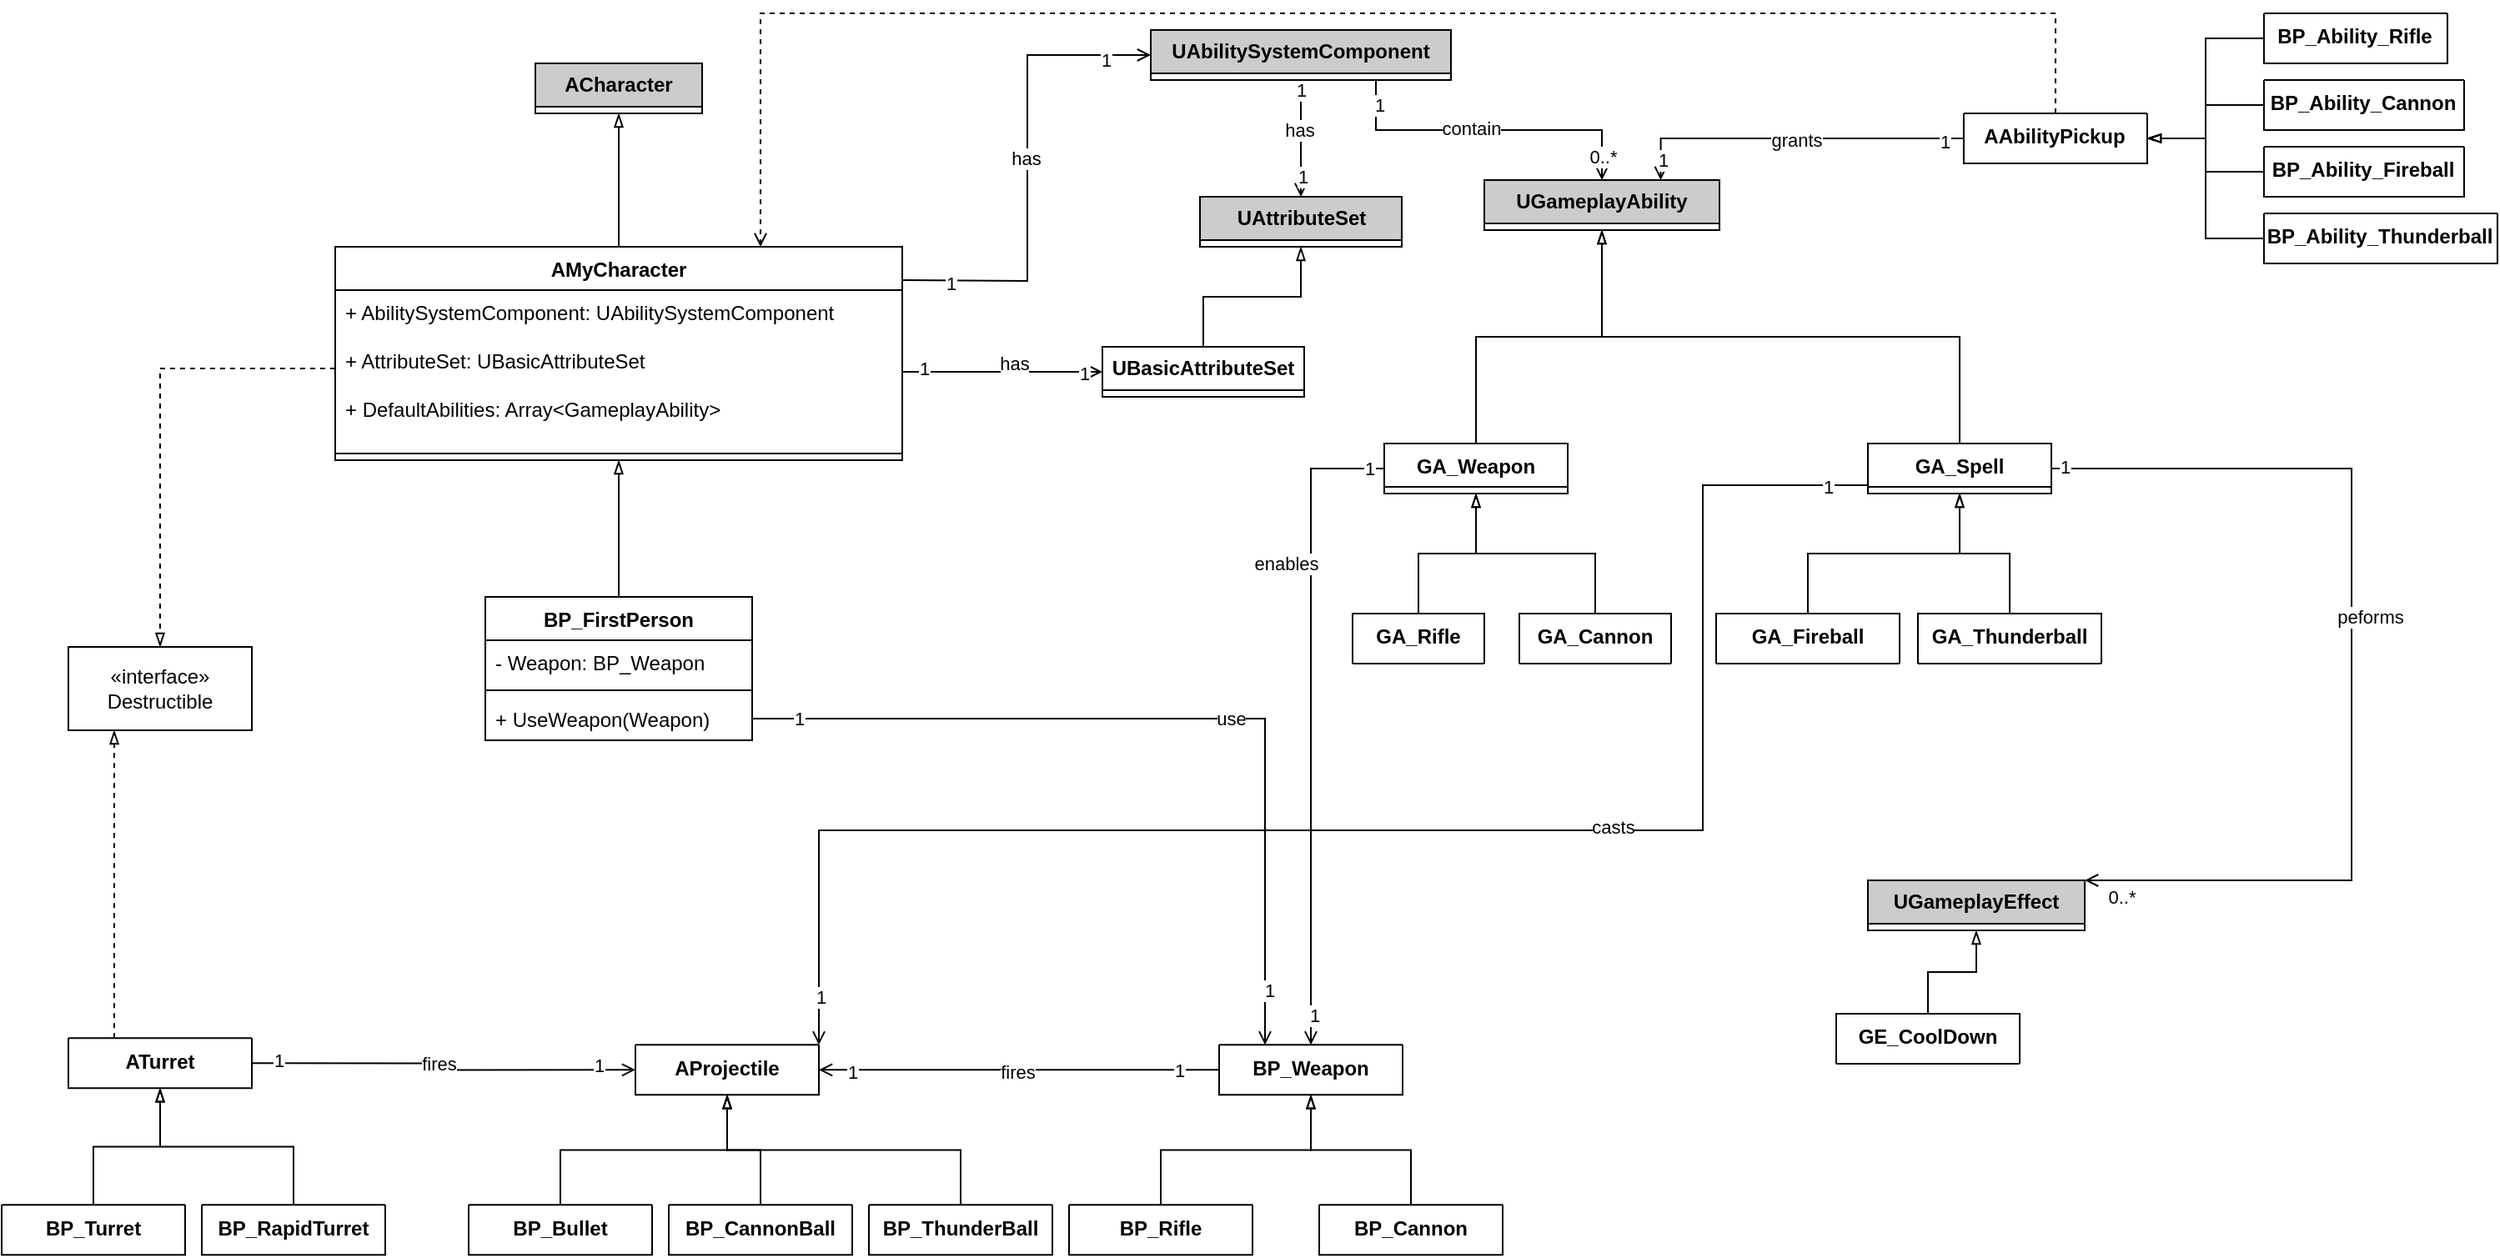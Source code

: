 <mxfile version="27.1.6">
  <diagram id="C5RBs43oDa-KdzZeNtuy" name="Page-1">
    <mxGraphModel dx="2575" dy="759" grid="1" gridSize="10" guides="1" tooltips="1" connect="1" arrows="1" fold="1" page="1" pageScale="1" pageWidth="1200" pageHeight="1920" math="0" shadow="0">
      <root>
        <mxCell id="WIyWlLk6GJQsqaUBKTNV-0" />
        <mxCell id="WIyWlLk6GJQsqaUBKTNV-1" parent="WIyWlLk6GJQsqaUBKTNV-0" />
        <mxCell id="ZenY-miFUJW8jR_ZfYhb-4" value="&lt;b&gt;ACharacter&lt;/b&gt;" style="swimlane;fontStyle=0;childLayout=stackLayout;horizontal=1;startSize=26;fillColor=#CCCCCC;horizontalStack=0;resizeParent=1;resizeParentMax=0;resizeLast=0;collapsible=1;marginBottom=0;whiteSpace=wrap;html=1;" parent="WIyWlLk6GJQsqaUBKTNV-1" vertex="1" collapsed="1">
          <mxGeometry x="290" y="60" width="100" height="30" as="geometry">
            <mxRectangle x="343" y="140" width="140" height="52" as="alternateBounds" />
          </mxGeometry>
        </mxCell>
        <mxCell id="ZenY-miFUJW8jR_ZfYhb-12" style="edgeStyle=orthogonalEdgeStyle;rounded=0;orthogonalLoop=1;jettySize=auto;html=1;exitX=0.5;exitY=0;exitDx=0;exitDy=0;entryX=0.5;entryY=1;entryDx=0;entryDy=0;endArrow=blockThin;endFill=0;" parent="WIyWlLk6GJQsqaUBKTNV-1" source="ZenY-miFUJW8jR_ZfYhb-8" target="ZenY-miFUJW8jR_ZfYhb-4" edge="1">
          <mxGeometry relative="1" as="geometry" />
        </mxCell>
        <mxCell id="ZenY-miFUJW8jR_ZfYhb-23" style="edgeStyle=orthogonalEdgeStyle;rounded=0;orthogonalLoop=1;jettySize=auto;html=1;entryX=0;entryY=0.5;entryDx=0;entryDy=0;endArrow=open;endFill=0;" parent="WIyWlLk6GJQsqaUBKTNV-1" target="ZenY-miFUJW8jR_ZfYhb-22" edge="1">
          <mxGeometry relative="1" as="geometry">
            <mxPoint x="510" y="190" as="sourcePoint" />
          </mxGeometry>
        </mxCell>
        <mxCell id="ZenY-miFUJW8jR_ZfYhb-24" value="has" style="edgeLabel;html=1;align=center;verticalAlign=middle;resizable=0;points=[];" parent="ZenY-miFUJW8jR_ZfYhb-23" vertex="1" connectable="0">
          <mxGeometry x="0.046" y="1" relative="1" as="geometry">
            <mxPoint as="offset" />
          </mxGeometry>
        </mxCell>
        <mxCell id="ZenY-miFUJW8jR_ZfYhb-25" value="1" style="edgeLabel;html=1;align=center;verticalAlign=middle;resizable=0;points=[];" parent="ZenY-miFUJW8jR_ZfYhb-23" vertex="1" connectable="0">
          <mxGeometry x="-0.798" y="-2" relative="1" as="geometry">
            <mxPoint as="offset" />
          </mxGeometry>
        </mxCell>
        <mxCell id="ZenY-miFUJW8jR_ZfYhb-26" value="1" style="edgeLabel;html=1;align=center;verticalAlign=middle;resizable=0;points=[];" parent="ZenY-miFUJW8jR_ZfYhb-23" vertex="1" connectable="0">
          <mxGeometry x="0.807" y="-3" relative="1" as="geometry">
            <mxPoint as="offset" />
          </mxGeometry>
        </mxCell>
        <mxCell id="ZenY-miFUJW8jR_ZfYhb-34" style="edgeStyle=orthogonalEdgeStyle;rounded=0;orthogonalLoop=1;jettySize=auto;html=1;entryX=0;entryY=0.5;entryDx=0;entryDy=0;endArrow=open;endFill=0;" parent="WIyWlLk6GJQsqaUBKTNV-1" source="ZenY-miFUJW8jR_ZfYhb-8" target="ZenY-miFUJW8jR_ZfYhb-28" edge="1">
          <mxGeometry relative="1" as="geometry">
            <Array as="points">
              <mxPoint x="550" y="245" />
              <mxPoint x="550" y="245" />
            </Array>
          </mxGeometry>
        </mxCell>
        <mxCell id="ZenY-miFUJW8jR_ZfYhb-35" value="has" style="edgeLabel;html=1;align=center;verticalAlign=middle;resizable=0;points=[];" parent="ZenY-miFUJW8jR_ZfYhb-34" vertex="1" connectable="0">
          <mxGeometry x="-0.103" y="1" relative="1" as="geometry">
            <mxPoint x="13" y="-4" as="offset" />
          </mxGeometry>
        </mxCell>
        <mxCell id="ZenY-miFUJW8jR_ZfYhb-36" value="1" style="edgeLabel;html=1;align=center;verticalAlign=middle;resizable=0;points=[];" parent="ZenY-miFUJW8jR_ZfYhb-34" vertex="1" connectable="0">
          <mxGeometry x="0.808" y="-1" relative="1" as="geometry">
            <mxPoint as="offset" />
          </mxGeometry>
        </mxCell>
        <mxCell id="ZenY-miFUJW8jR_ZfYhb-37" value="1" style="edgeLabel;html=1;align=center;verticalAlign=middle;resizable=0;points=[];" parent="ZenY-miFUJW8jR_ZfYhb-34" vertex="1" connectable="0">
          <mxGeometry x="-0.789" y="2" relative="1" as="geometry">
            <mxPoint as="offset" />
          </mxGeometry>
        </mxCell>
        <mxCell id="ZenY-miFUJW8jR_ZfYhb-8" value="AMyCharacter" style="swimlane;fontStyle=1;align=center;verticalAlign=top;childLayout=stackLayout;horizontal=1;startSize=26;horizontalStack=0;resizeParent=1;resizeParentMax=0;resizeLast=0;collapsible=1;marginBottom=0;whiteSpace=wrap;html=1;" parent="WIyWlLk6GJQsqaUBKTNV-1" vertex="1">
          <mxGeometry x="170" y="170" width="340" height="128" as="geometry">
            <mxRectangle x="310" y="230" width="120" height="30" as="alternateBounds" />
          </mxGeometry>
        </mxCell>
        <mxCell id="ZenY-miFUJW8jR_ZfYhb-9" value="&lt;div&gt;+ AbilitySystemComponent: UAbilitySystemComponent&lt;/div&gt;&lt;div&gt;&lt;br&gt;&lt;/div&gt;&lt;div&gt;+ AttributeSet: UBasicAttributeSet&lt;/div&gt;&lt;div&gt;&lt;br&gt;&lt;/div&gt;&lt;div&gt;+ DefaultAbilities: Array&amp;lt;GameplayAbility&amp;gt;&lt;/div&gt;" style="text;strokeColor=none;fillColor=none;align=left;verticalAlign=top;spacingLeft=4;spacingRight=4;overflow=hidden;rotatable=0;points=[[0,0.5],[1,0.5]];portConstraint=eastwest;whiteSpace=wrap;html=1;" parent="ZenY-miFUJW8jR_ZfYhb-8" vertex="1">
          <mxGeometry y="26" width="340" height="94" as="geometry" />
        </mxCell>
        <mxCell id="ZenY-miFUJW8jR_ZfYhb-10" value="" style="line;strokeWidth=1;fillColor=none;align=left;verticalAlign=middle;spacingTop=-1;spacingLeft=3;spacingRight=3;rotatable=0;labelPosition=right;points=[];portConstraint=eastwest;strokeColor=inherit;" parent="ZenY-miFUJW8jR_ZfYhb-8" vertex="1">
          <mxGeometry y="120" width="340" height="8" as="geometry" />
        </mxCell>
        <mxCell id="ZenY-miFUJW8jR_ZfYhb-17" style="edgeStyle=orthogonalEdgeStyle;rounded=0;orthogonalLoop=1;jettySize=auto;html=1;entryX=0.5;entryY=1;entryDx=0;entryDy=0;endArrow=blockThin;endFill=0;" parent="WIyWlLk6GJQsqaUBKTNV-1" source="ZenY-miFUJW8jR_ZfYhb-13" target="ZenY-miFUJW8jR_ZfYhb-8" edge="1">
          <mxGeometry relative="1" as="geometry">
            <mxPoint x="370" y="330" as="targetPoint" />
          </mxGeometry>
        </mxCell>
        <mxCell id="ZenY-miFUJW8jR_ZfYhb-74" style="edgeStyle=orthogonalEdgeStyle;rounded=0;orthogonalLoop=1;jettySize=auto;html=1;entryX=0.25;entryY=0;entryDx=0;entryDy=0;endArrow=open;endFill=0;" parent="WIyWlLk6GJQsqaUBKTNV-1" source="ZenY-miFUJW8jR_ZfYhb-16" target="ZenY-miFUJW8jR_ZfYhb-48" edge="1">
          <mxGeometry relative="1" as="geometry">
            <mxPoint x="340" y="520" as="sourcePoint" />
          </mxGeometry>
        </mxCell>
        <mxCell id="ZenY-miFUJW8jR_ZfYhb-75" value="use" style="edgeLabel;html=1;align=center;verticalAlign=middle;resizable=0;points=[];" parent="ZenY-miFUJW8jR_ZfYhb-74" vertex="1" connectable="0">
          <mxGeometry x="0.138" relative="1" as="geometry">
            <mxPoint as="offset" />
          </mxGeometry>
        </mxCell>
        <mxCell id="ZenY-miFUJW8jR_ZfYhb-76" value="1" style="edgeLabel;html=1;align=center;verticalAlign=middle;resizable=0;points=[];" parent="ZenY-miFUJW8jR_ZfYhb-74" vertex="1" connectable="0">
          <mxGeometry x="-0.889" relative="1" as="geometry">
            <mxPoint as="offset" />
          </mxGeometry>
        </mxCell>
        <mxCell id="ZenY-miFUJW8jR_ZfYhb-77" value="1" style="edgeLabel;html=1;align=center;verticalAlign=middle;resizable=0;points=[];" parent="ZenY-miFUJW8jR_ZfYhb-74" vertex="1" connectable="0">
          <mxGeometry x="0.87" y="2" relative="1" as="geometry">
            <mxPoint as="offset" />
          </mxGeometry>
        </mxCell>
        <mxCell id="ZenY-miFUJW8jR_ZfYhb-13" value="BP_FirstPerson" style="swimlane;fontStyle=1;align=center;verticalAlign=top;childLayout=stackLayout;horizontal=1;startSize=26;horizontalStack=0;resizeParent=1;resizeParentMax=0;resizeLast=0;collapsible=1;marginBottom=0;whiteSpace=wrap;html=1;" parent="WIyWlLk6GJQsqaUBKTNV-1" vertex="1">
          <mxGeometry x="260" y="380" width="160" height="86" as="geometry" />
        </mxCell>
        <mxCell id="ZenY-miFUJW8jR_ZfYhb-14" value="- Weapon: BP_Weapon" style="text;strokeColor=none;fillColor=none;align=left;verticalAlign=top;spacingLeft=4;spacingRight=4;overflow=hidden;rotatable=0;points=[[0,0.5],[1,0.5]];portConstraint=eastwest;whiteSpace=wrap;html=1;" parent="ZenY-miFUJW8jR_ZfYhb-13" vertex="1">
          <mxGeometry y="26" width="160" height="26" as="geometry" />
        </mxCell>
        <mxCell id="ZenY-miFUJW8jR_ZfYhb-15" value="" style="line;strokeWidth=1;fillColor=none;align=left;verticalAlign=middle;spacingTop=-1;spacingLeft=3;spacingRight=3;rotatable=0;labelPosition=right;points=[];portConstraint=eastwest;strokeColor=inherit;" parent="ZenY-miFUJW8jR_ZfYhb-13" vertex="1">
          <mxGeometry y="52" width="160" height="8" as="geometry" />
        </mxCell>
        <mxCell id="ZenY-miFUJW8jR_ZfYhb-16" value="+ UseWeapon(Weapon)" style="text;strokeColor=none;fillColor=none;align=left;verticalAlign=top;spacingLeft=4;spacingRight=4;overflow=hidden;rotatable=0;points=[[0,0.5],[1,0.5]];portConstraint=eastwest;whiteSpace=wrap;html=1;" parent="ZenY-miFUJW8jR_ZfYhb-13" vertex="1">
          <mxGeometry y="60" width="160" height="26" as="geometry" />
        </mxCell>
        <mxCell id="ZenY-miFUJW8jR_ZfYhb-30" style="edgeStyle=orthogonalEdgeStyle;rounded=0;orthogonalLoop=1;jettySize=auto;html=1;entryX=0.5;entryY=0;entryDx=0;entryDy=0;endArrow=open;endFill=0;" parent="WIyWlLk6GJQsqaUBKTNV-1" source="ZenY-miFUJW8jR_ZfYhb-22" target="ZenY-miFUJW8jR_ZfYhb-27" edge="1">
          <mxGeometry relative="1" as="geometry" />
        </mxCell>
        <mxCell id="ZenY-miFUJW8jR_ZfYhb-31" value="has" style="edgeLabel;html=1;align=center;verticalAlign=middle;resizable=0;points=[];" parent="ZenY-miFUJW8jR_ZfYhb-30" vertex="1" connectable="0">
          <mxGeometry x="-0.141" y="-1" relative="1" as="geometry">
            <mxPoint as="offset" />
          </mxGeometry>
        </mxCell>
        <mxCell id="ZenY-miFUJW8jR_ZfYhb-32" value="1" style="edgeLabel;html=1;align=center;verticalAlign=middle;resizable=0;points=[];" parent="ZenY-miFUJW8jR_ZfYhb-30" vertex="1" connectable="0">
          <mxGeometry x="-0.824" relative="1" as="geometry">
            <mxPoint as="offset" />
          </mxGeometry>
        </mxCell>
        <mxCell id="ZenY-miFUJW8jR_ZfYhb-33" value="1" style="edgeLabel;html=1;align=center;verticalAlign=middle;resizable=0;points=[];" parent="ZenY-miFUJW8jR_ZfYhb-30" vertex="1" connectable="0">
          <mxGeometry x="0.636" y="1" relative="1" as="geometry">
            <mxPoint as="offset" />
          </mxGeometry>
        </mxCell>
        <mxCell id="ZenY-miFUJW8jR_ZfYhb-40" style="edgeStyle=orthogonalEdgeStyle;rounded=0;orthogonalLoop=1;jettySize=auto;html=1;exitX=0.75;exitY=1;exitDx=0;exitDy=0;endArrow=open;endFill=0;" parent="WIyWlLk6GJQsqaUBKTNV-1" source="ZenY-miFUJW8jR_ZfYhb-22" target="ZenY-miFUJW8jR_ZfYhb-38" edge="1">
          <mxGeometry relative="1" as="geometry" />
        </mxCell>
        <mxCell id="ZenY-miFUJW8jR_ZfYhb-41" value="contain" style="edgeLabel;html=1;align=center;verticalAlign=middle;resizable=0;points=[];" parent="ZenY-miFUJW8jR_ZfYhb-40" vertex="1" connectable="0">
          <mxGeometry x="-0.11" y="1" relative="1" as="geometry">
            <mxPoint as="offset" />
          </mxGeometry>
        </mxCell>
        <mxCell id="ZenY-miFUJW8jR_ZfYhb-42" value="1" style="edgeLabel;html=1;align=center;verticalAlign=middle;resizable=0;points=[];" parent="ZenY-miFUJW8jR_ZfYhb-40" vertex="1" connectable="0">
          <mxGeometry x="-0.924" y="2" relative="1" as="geometry">
            <mxPoint y="7" as="offset" />
          </mxGeometry>
        </mxCell>
        <mxCell id="ZenY-miFUJW8jR_ZfYhb-43" value="0..*" style="edgeLabel;html=1;align=center;verticalAlign=middle;resizable=0;points=[];" parent="ZenY-miFUJW8jR_ZfYhb-40" vertex="1" connectable="0">
          <mxGeometry x="0.858" relative="1" as="geometry">
            <mxPoint as="offset" />
          </mxGeometry>
        </mxCell>
        <mxCell id="ZenY-miFUJW8jR_ZfYhb-22" value="&lt;b&gt;UAbilitySystemComponent&lt;/b&gt;" style="swimlane;fontStyle=0;childLayout=stackLayout;horizontal=1;startSize=26;fillColor=#CCCCCC;horizontalStack=0;resizeParent=1;resizeParentMax=0;resizeLast=0;collapsible=1;marginBottom=0;whiteSpace=wrap;html=1;" parent="WIyWlLk6GJQsqaUBKTNV-1" vertex="1" collapsed="1">
          <mxGeometry x="659" y="40" width="180" height="30" as="geometry">
            <mxRectangle x="343" y="140" width="140" height="52" as="alternateBounds" />
          </mxGeometry>
        </mxCell>
        <mxCell id="ZenY-miFUJW8jR_ZfYhb-27" value="&lt;b&gt;UAttributeSet&lt;/b&gt;" style="swimlane;fontStyle=0;childLayout=stackLayout;horizontal=1;startSize=26;fillColor=#CCCCCC;horizontalStack=0;resizeParent=1;resizeParentMax=0;resizeLast=0;collapsible=1;marginBottom=0;whiteSpace=wrap;html=1;" parent="WIyWlLk6GJQsqaUBKTNV-1" vertex="1" collapsed="1">
          <mxGeometry x="688.5" y="140" width="121" height="30" as="geometry">
            <mxRectangle x="343" y="140" width="140" height="52" as="alternateBounds" />
          </mxGeometry>
        </mxCell>
        <mxCell id="ZenY-miFUJW8jR_ZfYhb-29" style="edgeStyle=orthogonalEdgeStyle;rounded=0;orthogonalLoop=1;jettySize=auto;html=1;entryX=0.5;entryY=1;entryDx=0;entryDy=0;endArrow=blockThin;endFill=0;" parent="WIyWlLk6GJQsqaUBKTNV-1" source="ZenY-miFUJW8jR_ZfYhb-28" target="ZenY-miFUJW8jR_ZfYhb-27" edge="1">
          <mxGeometry relative="1" as="geometry" />
        </mxCell>
        <mxCell id="ZenY-miFUJW8jR_ZfYhb-28" value="&lt;b&gt;UBasicAttributeSet&lt;/b&gt;" style="swimlane;fontStyle=0;childLayout=stackLayout;horizontal=1;startSize=26;fillColor=#FFFFFF;horizontalStack=0;resizeParent=1;resizeParentMax=0;resizeLast=0;collapsible=1;marginBottom=0;whiteSpace=wrap;html=1;" parent="WIyWlLk6GJQsqaUBKTNV-1" vertex="1" collapsed="1">
          <mxGeometry x="630" y="230" width="121" height="30" as="geometry">
            <mxRectangle x="343" y="140" width="140" height="52" as="alternateBounds" />
          </mxGeometry>
        </mxCell>
        <mxCell id="ZenY-miFUJW8jR_ZfYhb-38" value="&lt;b&gt;UGameplayAbility&lt;/b&gt;" style="swimlane;fontStyle=0;childLayout=stackLayout;horizontal=1;startSize=26;fillColor=#CCCCCC;horizontalStack=0;resizeParent=1;resizeParentMax=0;resizeLast=0;collapsible=1;marginBottom=0;whiteSpace=wrap;html=1;" parent="WIyWlLk6GJQsqaUBKTNV-1" vertex="1" collapsed="1">
          <mxGeometry x="859" y="130" width="141" height="30" as="geometry">
            <mxRectangle x="343" y="140" width="140" height="52" as="alternateBounds" />
          </mxGeometry>
        </mxCell>
        <mxCell id="ZenY-miFUJW8jR_ZfYhb-54" style="edgeStyle=orthogonalEdgeStyle;rounded=0;orthogonalLoop=1;jettySize=auto;html=1;entryX=0.5;entryY=1;entryDx=0;entryDy=0;endArrow=blockThin;endFill=0;" parent="WIyWlLk6GJQsqaUBKTNV-1" source="ZenY-miFUJW8jR_ZfYhb-44" target="ZenY-miFUJW8jR_ZfYhb-38" edge="1">
          <mxGeometry relative="1" as="geometry" />
        </mxCell>
        <mxCell id="ZenY-miFUJW8jR_ZfYhb-78" style="edgeStyle=orthogonalEdgeStyle;rounded=0;orthogonalLoop=1;jettySize=auto;html=1;endArrow=open;endFill=0;" parent="WIyWlLk6GJQsqaUBKTNV-1" source="ZenY-miFUJW8jR_ZfYhb-44" target="ZenY-miFUJW8jR_ZfYhb-48" edge="1">
          <mxGeometry relative="1" as="geometry">
            <Array as="points">
              <mxPoint x="755" y="303" />
            </Array>
          </mxGeometry>
        </mxCell>
        <mxCell id="ZenY-miFUJW8jR_ZfYhb-79" value="enables" style="edgeLabel;html=1;align=center;verticalAlign=middle;resizable=0;points=[];" parent="ZenY-miFUJW8jR_ZfYhb-78" vertex="1" connectable="0">
          <mxGeometry x="-0.485" y="1" relative="1" as="geometry">
            <mxPoint x="-16" as="offset" />
          </mxGeometry>
        </mxCell>
        <mxCell id="ZenY-miFUJW8jR_ZfYhb-80" value="1" style="edgeLabel;html=1;align=center;verticalAlign=middle;resizable=0;points=[];" parent="ZenY-miFUJW8jR_ZfYhb-78" vertex="1" connectable="0">
          <mxGeometry x="-0.955" relative="1" as="geometry">
            <mxPoint as="offset" />
          </mxGeometry>
        </mxCell>
        <mxCell id="ZenY-miFUJW8jR_ZfYhb-81" value="1" style="edgeLabel;html=1;align=center;verticalAlign=middle;resizable=0;points=[];" parent="ZenY-miFUJW8jR_ZfYhb-78" vertex="1" connectable="0">
          <mxGeometry x="0.946" y="2" relative="1" as="geometry">
            <mxPoint y="-7" as="offset" />
          </mxGeometry>
        </mxCell>
        <mxCell id="ZenY-miFUJW8jR_ZfYhb-44" value="GA_Weapon" style="swimlane;fontStyle=1;align=center;verticalAlign=top;childLayout=stackLayout;horizontal=1;startSize=26;horizontalStack=0;resizeParent=1;resizeParentMax=0;resizeLast=0;collapsible=1;marginBottom=0;whiteSpace=wrap;html=1;" parent="WIyWlLk6GJQsqaUBKTNV-1" vertex="1" collapsed="1">
          <mxGeometry x="799" y="288" width="110" height="30" as="geometry">
            <mxRectangle x="570" y="400" width="160" height="60" as="alternateBounds" />
          </mxGeometry>
        </mxCell>
        <mxCell id="ZenY-miFUJW8jR_ZfYhb-45" value="+ field: type" style="text;strokeColor=none;fillColor=none;align=left;verticalAlign=top;spacingLeft=4;spacingRight=4;overflow=hidden;rotatable=0;points=[[0,0.5],[1,0.5]];portConstraint=eastwest;whiteSpace=wrap;html=1;" parent="ZenY-miFUJW8jR_ZfYhb-44" vertex="1">
          <mxGeometry y="26" width="160" height="26" as="geometry" />
        </mxCell>
        <mxCell id="ZenY-miFUJW8jR_ZfYhb-46" value="" style="line;strokeWidth=1;fillColor=none;align=left;verticalAlign=middle;spacingTop=-1;spacingLeft=3;spacingRight=3;rotatable=0;labelPosition=right;points=[];portConstraint=eastwest;strokeColor=inherit;" parent="ZenY-miFUJW8jR_ZfYhb-44" vertex="1">
          <mxGeometry y="52" width="160" height="8" as="geometry" />
        </mxCell>
        <mxCell id="ZenY-miFUJW8jR_ZfYhb-70" style="edgeStyle=orthogonalEdgeStyle;rounded=0;orthogonalLoop=1;jettySize=auto;html=1;entryX=1;entryY=0.5;entryDx=0;entryDy=0;endArrow=open;endFill=0;" parent="WIyWlLk6GJQsqaUBKTNV-1" source="ZenY-miFUJW8jR_ZfYhb-48" target="ZenY-miFUJW8jR_ZfYhb-63" edge="1">
          <mxGeometry relative="1" as="geometry" />
        </mxCell>
        <mxCell id="ZenY-miFUJW8jR_ZfYhb-71" value="1" style="edgeLabel;html=1;align=center;verticalAlign=middle;resizable=0;points=[];" parent="ZenY-miFUJW8jR_ZfYhb-70" vertex="1" connectable="0">
          <mxGeometry x="-0.8" relative="1" as="geometry">
            <mxPoint as="offset" />
          </mxGeometry>
        </mxCell>
        <mxCell id="ZenY-miFUJW8jR_ZfYhb-72" value="1" style="edgeLabel;html=1;align=center;verticalAlign=middle;resizable=0;points=[];" parent="ZenY-miFUJW8jR_ZfYhb-70" vertex="1" connectable="0">
          <mxGeometry x="0.833" y="1" relative="1" as="geometry">
            <mxPoint as="offset" />
          </mxGeometry>
        </mxCell>
        <mxCell id="ZenY-miFUJW8jR_ZfYhb-73" value="fires" style="edgeLabel;html=1;align=center;verticalAlign=middle;resizable=0;points=[];" parent="ZenY-miFUJW8jR_ZfYhb-70" vertex="1" connectable="0">
          <mxGeometry x="0.008" y="1" relative="1" as="geometry">
            <mxPoint as="offset" />
          </mxGeometry>
        </mxCell>
        <mxCell id="ZenY-miFUJW8jR_ZfYhb-48" value="BP_Weapon" style="swimlane;fontStyle=1;align=center;verticalAlign=top;childLayout=stackLayout;horizontal=1;startSize=0;horizontalStack=0;resizeParent=1;resizeParentMax=0;resizeLast=0;collapsible=1;marginBottom=0;whiteSpace=wrap;html=1;" parent="WIyWlLk6GJQsqaUBKTNV-1" vertex="1" collapsed="1">
          <mxGeometry x="700" y="648.67" width="110" height="30" as="geometry">
            <mxRectangle x="570" y="400" width="160" height="60" as="alternateBounds" />
          </mxGeometry>
        </mxCell>
        <mxCell id="ZenY-miFUJW8jR_ZfYhb-49" value="+ field: type" style="text;strokeColor=none;fillColor=none;align=left;verticalAlign=top;spacingLeft=4;spacingRight=4;overflow=hidden;rotatable=0;points=[[0,0.5],[1,0.5]];portConstraint=eastwest;whiteSpace=wrap;html=1;" parent="ZenY-miFUJW8jR_ZfYhb-48" vertex="1">
          <mxGeometry y="26" width="160" height="26" as="geometry" />
        </mxCell>
        <mxCell id="ZenY-miFUJW8jR_ZfYhb-50" value="" style="line;strokeWidth=1;fillColor=none;align=left;verticalAlign=middle;spacingTop=-1;spacingLeft=3;spacingRight=3;rotatable=0;labelPosition=right;points=[];portConstraint=eastwest;strokeColor=inherit;" parent="ZenY-miFUJW8jR_ZfYhb-48" vertex="1">
          <mxGeometry y="52" width="160" height="8" as="geometry" />
        </mxCell>
        <mxCell id="ZenY-miFUJW8jR_ZfYhb-55" style="edgeStyle=orthogonalEdgeStyle;rounded=0;orthogonalLoop=1;jettySize=auto;html=1;exitX=0.5;exitY=0;exitDx=0;exitDy=0;endArrow=blockThin;endFill=0;entryX=0.5;entryY=1;entryDx=0;entryDy=0;" parent="WIyWlLk6GJQsqaUBKTNV-1" source="ZenY-miFUJW8jR_ZfYhb-51" target="ZenY-miFUJW8jR_ZfYhb-38" edge="1">
          <mxGeometry relative="1" as="geometry">
            <mxPoint x="830" y="160" as="targetPoint" />
          </mxGeometry>
        </mxCell>
        <mxCell id="ZenY-miFUJW8jR_ZfYhb-110" style="edgeStyle=orthogonalEdgeStyle;rounded=0;orthogonalLoop=1;jettySize=auto;html=1;endArrow=open;endFill=0;exitX=1;exitY=0.5;exitDx=0;exitDy=0;entryX=1;entryY=0;entryDx=0;entryDy=0;" parent="WIyWlLk6GJQsqaUBKTNV-1" source="ZenY-miFUJW8jR_ZfYhb-51" target="ZenY-miFUJW8jR_ZfYhb-109" edge="1">
          <mxGeometry relative="1" as="geometry">
            <mxPoint x="1229" y="720" as="targetPoint" />
            <Array as="points">
              <mxPoint x="1379" y="303" />
              <mxPoint x="1379" y="550" />
            </Array>
          </mxGeometry>
        </mxCell>
        <mxCell id="ZenY-miFUJW8jR_ZfYhb-111" value="peforms" style="edgeLabel;html=1;align=center;verticalAlign=middle;resizable=0;points=[];" parent="ZenY-miFUJW8jR_ZfYhb-110" vertex="1" connectable="0">
          <mxGeometry x="-0.086" y="-1" relative="1" as="geometry">
            <mxPoint x="12" as="offset" />
          </mxGeometry>
        </mxCell>
        <mxCell id="ZenY-miFUJW8jR_ZfYhb-112" value="0..*" style="edgeLabel;html=1;align=center;verticalAlign=middle;resizable=0;points=[];" parent="ZenY-miFUJW8jR_ZfYhb-110" vertex="1" connectable="0">
          <mxGeometry x="0.743" y="1" relative="1" as="geometry">
            <mxPoint x="-54" y="9" as="offset" />
          </mxGeometry>
        </mxCell>
        <mxCell id="ZenY-miFUJW8jR_ZfYhb-113" value="1" style="edgeLabel;html=1;align=center;verticalAlign=middle;resizable=0;points=[];" parent="ZenY-miFUJW8jR_ZfYhb-110" vertex="1" connectable="0">
          <mxGeometry x="-0.686" y="1" relative="1" as="geometry">
            <mxPoint x="-84" as="offset" />
          </mxGeometry>
        </mxCell>
        <mxCell id="SG5a-ENstAIAhyEEWA-G-0" style="edgeStyle=orthogonalEdgeStyle;rounded=0;orthogonalLoop=1;jettySize=auto;html=1;exitX=0;exitY=0.5;exitDx=0;exitDy=0;entryX=1;entryY=0;entryDx=0;entryDy=0;endArrow=open;endFill=0;" parent="WIyWlLk6GJQsqaUBKTNV-1" source="ZenY-miFUJW8jR_ZfYhb-51" target="ZenY-miFUJW8jR_ZfYhb-63" edge="1">
          <mxGeometry relative="1" as="geometry">
            <Array as="points">
              <mxPoint x="1089" y="313" />
              <mxPoint x="990" y="313" />
              <mxPoint x="990" y="520" />
              <mxPoint x="460" y="520" />
            </Array>
          </mxGeometry>
        </mxCell>
        <mxCell id="SG5a-ENstAIAhyEEWA-G-3" value="casts" style="edgeLabel;html=1;align=center;verticalAlign=middle;resizable=0;points=[];" parent="SG5a-ENstAIAhyEEWA-G-0" vertex="1" connectable="0">
          <mxGeometry x="-0.241" y="-2" relative="1" as="geometry">
            <mxPoint as="offset" />
          </mxGeometry>
        </mxCell>
        <mxCell id="SG5a-ENstAIAhyEEWA-G-6" value="1" style="edgeLabel;html=1;align=center;verticalAlign=middle;resizable=0;points=[];" parent="SG5a-ENstAIAhyEEWA-G-0" vertex="1" connectable="0">
          <mxGeometry x="0.943" y="1" relative="1" as="geometry">
            <mxPoint y="-1" as="offset" />
          </mxGeometry>
        </mxCell>
        <mxCell id="SG5a-ENstAIAhyEEWA-G-7" value="1" style="edgeLabel;html=1;align=center;verticalAlign=middle;resizable=0;points=[];" parent="SG5a-ENstAIAhyEEWA-G-0" vertex="1" connectable="0">
          <mxGeometry x="-0.929" y="1" relative="1" as="geometry">
            <mxPoint as="offset" />
          </mxGeometry>
        </mxCell>
        <mxCell id="ZenY-miFUJW8jR_ZfYhb-51" value="GA_Spell" style="swimlane;fontStyle=1;align=center;verticalAlign=top;childLayout=stackLayout;horizontal=1;startSize=26;horizontalStack=0;resizeParent=1;resizeParentMax=0;resizeLast=0;collapsible=1;marginBottom=0;whiteSpace=wrap;html=1;" parent="WIyWlLk6GJQsqaUBKTNV-1" vertex="1" collapsed="1">
          <mxGeometry x="1089" y="288" width="110" height="30" as="geometry">
            <mxRectangle x="570" y="400" width="160" height="60" as="alternateBounds" />
          </mxGeometry>
        </mxCell>
        <mxCell id="ZenY-miFUJW8jR_ZfYhb-52" value="+ field: type" style="text;strokeColor=none;fillColor=none;align=left;verticalAlign=top;spacingLeft=4;spacingRight=4;overflow=hidden;rotatable=0;points=[[0,0.5],[1,0.5]];portConstraint=eastwest;whiteSpace=wrap;html=1;" parent="ZenY-miFUJW8jR_ZfYhb-51" vertex="1">
          <mxGeometry y="26" width="160" height="26" as="geometry" />
        </mxCell>
        <mxCell id="ZenY-miFUJW8jR_ZfYhb-53" value="" style="line;strokeWidth=1;fillColor=none;align=left;verticalAlign=middle;spacingTop=-1;spacingLeft=3;spacingRight=3;rotatable=0;labelPosition=right;points=[];portConstraint=eastwest;strokeColor=inherit;" parent="ZenY-miFUJW8jR_ZfYhb-51" vertex="1">
          <mxGeometry y="52" width="160" height="8" as="geometry" />
        </mxCell>
        <mxCell id="ZenY-miFUJW8jR_ZfYhb-59" style="edgeStyle=orthogonalEdgeStyle;rounded=0;orthogonalLoop=1;jettySize=auto;html=1;entryX=0.5;entryY=1;entryDx=0;entryDy=0;endArrow=blockThin;endFill=0;" parent="WIyWlLk6GJQsqaUBKTNV-1" source="ZenY-miFUJW8jR_ZfYhb-56" target="ZenY-miFUJW8jR_ZfYhb-48" edge="1">
          <mxGeometry relative="1" as="geometry" />
        </mxCell>
        <mxCell id="ZenY-miFUJW8jR_ZfYhb-56" value="BP_Rifle" style="swimlane;fontStyle=1;align=center;verticalAlign=top;childLayout=stackLayout;horizontal=1;startSize=0;horizontalStack=0;resizeParent=1;resizeParentMax=0;resizeLast=0;collapsible=1;marginBottom=0;whiteSpace=wrap;html=1;" parent="WIyWlLk6GJQsqaUBKTNV-1" vertex="1" collapsed="1">
          <mxGeometry x="610" y="744.67" width="110" height="30" as="geometry">
            <mxRectangle x="570" y="400" width="160" height="60" as="alternateBounds" />
          </mxGeometry>
        </mxCell>
        <mxCell id="ZenY-miFUJW8jR_ZfYhb-57" value="+ field: type" style="text;strokeColor=none;fillColor=none;align=left;verticalAlign=top;spacingLeft=4;spacingRight=4;overflow=hidden;rotatable=0;points=[[0,0.5],[1,0.5]];portConstraint=eastwest;whiteSpace=wrap;html=1;" parent="ZenY-miFUJW8jR_ZfYhb-56" vertex="1">
          <mxGeometry y="26" width="160" height="26" as="geometry" />
        </mxCell>
        <mxCell id="ZenY-miFUJW8jR_ZfYhb-58" value="" style="line;strokeWidth=1;fillColor=none;align=left;verticalAlign=middle;spacingTop=-1;spacingLeft=3;spacingRight=3;rotatable=0;labelPosition=right;points=[];portConstraint=eastwest;strokeColor=inherit;" parent="ZenY-miFUJW8jR_ZfYhb-56" vertex="1">
          <mxGeometry y="52" width="160" height="8" as="geometry" />
        </mxCell>
        <mxCell id="ZenY-miFUJW8jR_ZfYhb-63" value="AProjectile" style="swimlane;fontStyle=1;align=center;verticalAlign=top;childLayout=stackLayout;horizontal=1;startSize=0;horizontalStack=0;resizeParent=1;resizeParentMax=0;resizeLast=0;collapsible=1;marginBottom=0;whiteSpace=wrap;html=1;" parent="WIyWlLk6GJQsqaUBKTNV-1" vertex="1" collapsed="1">
          <mxGeometry x="350" y="648.67" width="110" height="30" as="geometry">
            <mxRectangle x="570" y="400" width="160" height="60" as="alternateBounds" />
          </mxGeometry>
        </mxCell>
        <mxCell id="ZenY-miFUJW8jR_ZfYhb-64" value="+ field: type" style="text;strokeColor=none;fillColor=none;align=left;verticalAlign=top;spacingLeft=4;spacingRight=4;overflow=hidden;rotatable=0;points=[[0,0.5],[1,0.5]];portConstraint=eastwest;whiteSpace=wrap;html=1;" parent="ZenY-miFUJW8jR_ZfYhb-63" vertex="1">
          <mxGeometry y="26" width="160" height="26" as="geometry" />
        </mxCell>
        <mxCell id="ZenY-miFUJW8jR_ZfYhb-65" value="" style="line;strokeWidth=1;fillColor=none;align=left;verticalAlign=middle;spacingTop=-1;spacingLeft=3;spacingRight=3;rotatable=0;labelPosition=right;points=[];portConstraint=eastwest;strokeColor=inherit;" parent="ZenY-miFUJW8jR_ZfYhb-63" vertex="1">
          <mxGeometry y="52" width="160" height="8" as="geometry" />
        </mxCell>
        <mxCell id="ZenY-miFUJW8jR_ZfYhb-69" style="edgeStyle=orthogonalEdgeStyle;rounded=0;orthogonalLoop=1;jettySize=auto;html=1;entryX=0.5;entryY=1;entryDx=0;entryDy=0;endArrow=blockThin;endFill=0;" parent="WIyWlLk6GJQsqaUBKTNV-1" source="ZenY-miFUJW8jR_ZfYhb-66" target="ZenY-miFUJW8jR_ZfYhb-63" edge="1">
          <mxGeometry relative="1" as="geometry" />
        </mxCell>
        <mxCell id="ZenY-miFUJW8jR_ZfYhb-66" value="BP_Bullet" style="swimlane;fontStyle=1;align=center;verticalAlign=top;childLayout=stackLayout;horizontal=1;startSize=0;horizontalStack=0;resizeParent=1;resizeParentMax=0;resizeLast=0;collapsible=1;marginBottom=0;whiteSpace=wrap;html=1;" parent="WIyWlLk6GJQsqaUBKTNV-1" vertex="1" collapsed="1">
          <mxGeometry x="250" y="744.67" width="110" height="30" as="geometry">
            <mxRectangle x="570" y="400" width="160" height="60" as="alternateBounds" />
          </mxGeometry>
        </mxCell>
        <mxCell id="ZenY-miFUJW8jR_ZfYhb-67" value="+ field: type" style="text;strokeColor=none;fillColor=none;align=left;verticalAlign=top;spacingLeft=4;spacingRight=4;overflow=hidden;rotatable=0;points=[[0,0.5],[1,0.5]];portConstraint=eastwest;whiteSpace=wrap;html=1;" parent="ZenY-miFUJW8jR_ZfYhb-66" vertex="1">
          <mxGeometry y="26" width="160" height="26" as="geometry" />
        </mxCell>
        <mxCell id="ZenY-miFUJW8jR_ZfYhb-68" value="" style="line;strokeWidth=1;fillColor=none;align=left;verticalAlign=middle;spacingTop=-1;spacingLeft=3;spacingRight=3;rotatable=0;labelPosition=right;points=[];portConstraint=eastwest;strokeColor=inherit;" parent="ZenY-miFUJW8jR_ZfYhb-66" vertex="1">
          <mxGeometry y="52" width="160" height="8" as="geometry" />
        </mxCell>
        <mxCell id="ZenY-miFUJW8jR_ZfYhb-85" style="edgeStyle=orthogonalEdgeStyle;rounded=0;orthogonalLoop=1;jettySize=auto;html=1;exitX=0.5;exitY=0;exitDx=0;exitDy=0;entryX=0.5;entryY=1;entryDx=0;entryDy=0;endArrow=blockThin;endFill=0;" parent="WIyWlLk6GJQsqaUBKTNV-1" source="ZenY-miFUJW8jR_ZfYhb-82" target="ZenY-miFUJW8jR_ZfYhb-44" edge="1">
          <mxGeometry relative="1" as="geometry" />
        </mxCell>
        <mxCell id="ZenY-miFUJW8jR_ZfYhb-82" value="GA_Rifle" style="swimlane;fontStyle=1;align=center;verticalAlign=top;childLayout=stackLayout;horizontal=1;startSize=30;horizontalStack=0;resizeParent=1;resizeParentMax=0;resizeLast=0;collapsible=1;marginBottom=0;whiteSpace=wrap;html=1;" parent="WIyWlLk6GJQsqaUBKTNV-1" vertex="1" collapsed="1">
          <mxGeometry x="780" y="390" width="79" height="30" as="geometry">
            <mxRectangle x="570" y="400" width="160" height="60" as="alternateBounds" />
          </mxGeometry>
        </mxCell>
        <mxCell id="ZenY-miFUJW8jR_ZfYhb-83" value="+ field: type" style="text;strokeColor=none;fillColor=none;align=left;verticalAlign=top;spacingLeft=4;spacingRight=4;overflow=hidden;rotatable=0;points=[[0,0.5],[1,0.5]];portConstraint=eastwest;whiteSpace=wrap;html=1;" parent="ZenY-miFUJW8jR_ZfYhb-82" vertex="1">
          <mxGeometry y="26" width="160" height="26" as="geometry" />
        </mxCell>
        <mxCell id="ZenY-miFUJW8jR_ZfYhb-84" value="" style="line;strokeWidth=1;fillColor=none;align=left;verticalAlign=middle;spacingTop=-1;spacingLeft=3;spacingRight=3;rotatable=0;labelPosition=right;points=[];portConstraint=eastwest;strokeColor=inherit;" parent="ZenY-miFUJW8jR_ZfYhb-82" vertex="1">
          <mxGeometry y="52" width="160" height="8" as="geometry" />
        </mxCell>
        <mxCell id="ZenY-miFUJW8jR_ZfYhb-89" style="edgeStyle=orthogonalEdgeStyle;rounded=0;orthogonalLoop=1;jettySize=auto;html=1;entryX=0.5;entryY=1;entryDx=0;entryDy=0;endArrow=blockThin;endFill=0;" parent="WIyWlLk6GJQsqaUBKTNV-1" source="ZenY-miFUJW8jR_ZfYhb-86" target="ZenY-miFUJW8jR_ZfYhb-51" edge="1">
          <mxGeometry relative="1" as="geometry" />
        </mxCell>
        <mxCell id="ZenY-miFUJW8jR_ZfYhb-86" value="GA_Fireball" style="swimlane;fontStyle=1;align=center;verticalAlign=top;childLayout=stackLayout;horizontal=1;startSize=30;horizontalStack=0;resizeParent=1;resizeParentMax=0;resizeLast=0;collapsible=1;marginBottom=0;whiteSpace=wrap;html=1;" parent="WIyWlLk6GJQsqaUBKTNV-1" vertex="1" collapsed="1">
          <mxGeometry x="998.0" y="390" width="110" height="30" as="geometry">
            <mxRectangle x="570" y="400" width="160" height="60" as="alternateBounds" />
          </mxGeometry>
        </mxCell>
        <mxCell id="ZenY-miFUJW8jR_ZfYhb-87" value="+ field: type" style="text;strokeColor=none;fillColor=none;align=left;verticalAlign=top;spacingLeft=4;spacingRight=4;overflow=hidden;rotatable=0;points=[[0,0.5],[1,0.5]];portConstraint=eastwest;whiteSpace=wrap;html=1;" parent="ZenY-miFUJW8jR_ZfYhb-86" vertex="1">
          <mxGeometry y="26" width="160" height="26" as="geometry" />
        </mxCell>
        <mxCell id="ZenY-miFUJW8jR_ZfYhb-88" value="" style="line;strokeWidth=1;fillColor=none;align=left;verticalAlign=middle;spacingTop=-1;spacingLeft=3;spacingRight=3;rotatable=0;labelPosition=right;points=[];portConstraint=eastwest;strokeColor=inherit;" parent="ZenY-miFUJW8jR_ZfYhb-86" vertex="1">
          <mxGeometry y="52" width="160" height="8" as="geometry" />
        </mxCell>
        <mxCell id="ZenY-miFUJW8jR_ZfYhb-94" style="edgeStyle=orthogonalEdgeStyle;rounded=0;orthogonalLoop=1;jettySize=auto;html=1;exitX=0.5;exitY=0;exitDx=0;exitDy=0;endArrow=blockThin;endFill=0;" parent="WIyWlLk6GJQsqaUBKTNV-1" source="ZenY-miFUJW8jR_ZfYhb-90" target="ZenY-miFUJW8jR_ZfYhb-51" edge="1">
          <mxGeometry relative="1" as="geometry" />
        </mxCell>
        <mxCell id="ZenY-miFUJW8jR_ZfYhb-90" value="GA_Thunderball" style="swimlane;fontStyle=1;align=center;verticalAlign=top;childLayout=stackLayout;horizontal=1;startSize=30;horizontalStack=0;resizeParent=1;resizeParentMax=0;resizeLast=0;collapsible=1;marginBottom=0;whiteSpace=wrap;html=1;" parent="WIyWlLk6GJQsqaUBKTNV-1" vertex="1" collapsed="1">
          <mxGeometry x="1119" y="390" width="110" height="30" as="geometry">
            <mxRectangle x="570" y="400" width="160" height="60" as="alternateBounds" />
          </mxGeometry>
        </mxCell>
        <mxCell id="ZenY-miFUJW8jR_ZfYhb-91" value="+ field: type" style="text;strokeColor=none;fillColor=none;align=left;verticalAlign=top;spacingLeft=4;spacingRight=4;overflow=hidden;rotatable=0;points=[[0,0.5],[1,0.5]];portConstraint=eastwest;whiteSpace=wrap;html=1;" parent="ZenY-miFUJW8jR_ZfYhb-90" vertex="1">
          <mxGeometry y="26" width="160" height="26" as="geometry" />
        </mxCell>
        <mxCell id="ZenY-miFUJW8jR_ZfYhb-92" value="" style="line;strokeWidth=1;fillColor=none;align=left;verticalAlign=middle;spacingTop=-1;spacingLeft=3;spacingRight=3;rotatable=0;labelPosition=right;points=[];portConstraint=eastwest;strokeColor=inherit;" parent="ZenY-miFUJW8jR_ZfYhb-90" vertex="1">
          <mxGeometry y="52" width="160" height="8" as="geometry" />
        </mxCell>
        <mxCell id="ZenY-miFUJW8jR_ZfYhb-99" style="edgeStyle=orthogonalEdgeStyle;rounded=0;orthogonalLoop=1;jettySize=auto;html=1;entryX=0.5;entryY=1;entryDx=0;entryDy=0;endArrow=blockThin;endFill=0;" parent="WIyWlLk6GJQsqaUBKTNV-1" source="ZenY-miFUJW8jR_ZfYhb-95" target="ZenY-miFUJW8jR_ZfYhb-44" edge="1">
          <mxGeometry relative="1" as="geometry" />
        </mxCell>
        <mxCell id="ZenY-miFUJW8jR_ZfYhb-95" value="GA_Cannon" style="swimlane;fontStyle=1;align=center;verticalAlign=top;childLayout=stackLayout;horizontal=1;startSize=30;horizontalStack=0;resizeParent=1;resizeParentMax=0;resizeLast=0;collapsible=1;marginBottom=0;whiteSpace=wrap;html=1;" parent="WIyWlLk6GJQsqaUBKTNV-1" vertex="1" collapsed="1">
          <mxGeometry x="880" y="390" width="91" height="30" as="geometry">
            <mxRectangle x="570" y="400" width="160" height="60" as="alternateBounds" />
          </mxGeometry>
        </mxCell>
        <mxCell id="ZenY-miFUJW8jR_ZfYhb-96" value="+ field: type" style="text;strokeColor=none;fillColor=none;align=left;verticalAlign=top;spacingLeft=4;spacingRight=4;overflow=hidden;rotatable=0;points=[[0,0.5],[1,0.5]];portConstraint=eastwest;whiteSpace=wrap;html=1;" parent="ZenY-miFUJW8jR_ZfYhb-95" vertex="1">
          <mxGeometry y="26" width="160" height="26" as="geometry" />
        </mxCell>
        <mxCell id="ZenY-miFUJW8jR_ZfYhb-97" value="" style="line;strokeWidth=1;fillColor=none;align=left;verticalAlign=middle;spacingTop=-1;spacingLeft=3;spacingRight=3;rotatable=0;labelPosition=right;points=[];portConstraint=eastwest;strokeColor=inherit;" parent="ZenY-miFUJW8jR_ZfYhb-95" vertex="1">
          <mxGeometry y="52" width="160" height="8" as="geometry" />
        </mxCell>
        <mxCell id="ZenY-miFUJW8jR_ZfYhb-103" style="edgeStyle=orthogonalEdgeStyle;rounded=0;orthogonalLoop=1;jettySize=auto;html=1;entryX=0.5;entryY=1;entryDx=0;entryDy=0;endArrow=blockThin;endFill=0;" parent="WIyWlLk6GJQsqaUBKTNV-1" source="ZenY-miFUJW8jR_ZfYhb-100" target="ZenY-miFUJW8jR_ZfYhb-63" edge="1">
          <mxGeometry relative="1" as="geometry" />
        </mxCell>
        <mxCell id="ZenY-miFUJW8jR_ZfYhb-100" value="BP_CannonBall" style="swimlane;fontStyle=1;align=center;verticalAlign=top;childLayout=stackLayout;horizontal=1;startSize=0;horizontalStack=0;resizeParent=1;resizeParentMax=0;resizeLast=0;collapsible=1;marginBottom=0;whiteSpace=wrap;html=1;" parent="WIyWlLk6GJQsqaUBKTNV-1" vertex="1" collapsed="1">
          <mxGeometry x="370" y="744.67" width="110" height="30" as="geometry">
            <mxRectangle x="570" y="400" width="160" height="60" as="alternateBounds" />
          </mxGeometry>
        </mxCell>
        <mxCell id="ZenY-miFUJW8jR_ZfYhb-101" value="+ field: type" style="text;strokeColor=none;fillColor=none;align=left;verticalAlign=top;spacingLeft=4;spacingRight=4;overflow=hidden;rotatable=0;points=[[0,0.5],[1,0.5]];portConstraint=eastwest;whiteSpace=wrap;html=1;" parent="ZenY-miFUJW8jR_ZfYhb-100" vertex="1">
          <mxGeometry y="26" width="160" height="26" as="geometry" />
        </mxCell>
        <mxCell id="ZenY-miFUJW8jR_ZfYhb-102" value="" style="line;strokeWidth=1;fillColor=none;align=left;verticalAlign=middle;spacingTop=-1;spacingLeft=3;spacingRight=3;rotatable=0;labelPosition=right;points=[];portConstraint=eastwest;strokeColor=inherit;" parent="ZenY-miFUJW8jR_ZfYhb-100" vertex="1">
          <mxGeometry y="52" width="160" height="8" as="geometry" />
        </mxCell>
        <mxCell id="ZenY-miFUJW8jR_ZfYhb-108" style="edgeStyle=orthogonalEdgeStyle;rounded=0;orthogonalLoop=1;jettySize=auto;html=1;entryX=0.5;entryY=1;entryDx=0;entryDy=0;endArrow=blockThin;endFill=0;" parent="WIyWlLk6GJQsqaUBKTNV-1" source="ZenY-miFUJW8jR_ZfYhb-104" target="ZenY-miFUJW8jR_ZfYhb-48" edge="1">
          <mxGeometry relative="1" as="geometry" />
        </mxCell>
        <mxCell id="ZenY-miFUJW8jR_ZfYhb-104" value="BP_Cannon" style="swimlane;fontStyle=1;align=center;verticalAlign=top;childLayout=stackLayout;horizontal=1;startSize=0;horizontalStack=0;resizeParent=1;resizeParentMax=0;resizeLast=0;collapsible=1;marginBottom=0;whiteSpace=wrap;html=1;" parent="WIyWlLk6GJQsqaUBKTNV-1" vertex="1" collapsed="1">
          <mxGeometry x="760" y="744.67" width="110" height="30" as="geometry">
            <mxRectangle x="570" y="400" width="160" height="60" as="alternateBounds" />
          </mxGeometry>
        </mxCell>
        <mxCell id="ZenY-miFUJW8jR_ZfYhb-105" value="+ field: type" style="text;strokeColor=none;fillColor=none;align=left;verticalAlign=top;spacingLeft=4;spacingRight=4;overflow=hidden;rotatable=0;points=[[0,0.5],[1,0.5]];portConstraint=eastwest;whiteSpace=wrap;html=1;" parent="ZenY-miFUJW8jR_ZfYhb-104" vertex="1">
          <mxGeometry y="26" width="160" height="26" as="geometry" />
        </mxCell>
        <mxCell id="ZenY-miFUJW8jR_ZfYhb-106" value="" style="line;strokeWidth=1;fillColor=none;align=left;verticalAlign=middle;spacingTop=-1;spacingLeft=3;spacingRight=3;rotatable=0;labelPosition=right;points=[];portConstraint=eastwest;strokeColor=inherit;" parent="ZenY-miFUJW8jR_ZfYhb-104" vertex="1">
          <mxGeometry y="52" width="160" height="8" as="geometry" />
        </mxCell>
        <mxCell id="ZenY-miFUJW8jR_ZfYhb-109" value="&lt;b&gt;UGameplayEffect&lt;/b&gt;" style="swimlane;fontStyle=0;childLayout=stackLayout;horizontal=1;startSize=26;fillColor=#CCCCCC;horizontalStack=0;resizeParent=1;resizeParentMax=0;resizeLast=0;collapsible=1;marginBottom=0;whiteSpace=wrap;html=1;" parent="WIyWlLk6GJQsqaUBKTNV-1" vertex="1" collapsed="1">
          <mxGeometry x="1089" y="550" width="130" height="30" as="geometry">
            <mxRectangle x="343" y="140" width="140" height="52" as="alternateBounds" />
          </mxGeometry>
        </mxCell>
        <mxCell id="ZenY-miFUJW8jR_ZfYhb-138" style="edgeStyle=orthogonalEdgeStyle;rounded=0;orthogonalLoop=1;jettySize=auto;html=1;entryX=0;entryY=0.5;entryDx=0;entryDy=0;exitX=1;exitY=0.5;exitDx=0;exitDy=0;endArrow=open;endFill=0;" parent="WIyWlLk6GJQsqaUBKTNV-1" source="ZenY-miFUJW8jR_ZfYhb-135" target="ZenY-miFUJW8jR_ZfYhb-63" edge="1">
          <mxGeometry relative="1" as="geometry" />
        </mxCell>
        <mxCell id="SG5a-ENstAIAhyEEWA-G-2" value="fires" style="edgeLabel;html=1;align=center;verticalAlign=middle;resizable=0;points=[];" parent="ZenY-miFUJW8jR_ZfYhb-138" vertex="1" connectable="0">
          <mxGeometry x="-0.045" y="1" relative="1" as="geometry">
            <mxPoint y="1" as="offset" />
          </mxGeometry>
        </mxCell>
        <mxCell id="SG5a-ENstAIAhyEEWA-G-4" value="1" style="edgeLabel;html=1;align=center;verticalAlign=middle;resizable=0;points=[];" parent="ZenY-miFUJW8jR_ZfYhb-138" vertex="1" connectable="0">
          <mxGeometry x="-0.862" y="3" relative="1" as="geometry">
            <mxPoint y="1" as="offset" />
          </mxGeometry>
        </mxCell>
        <mxCell id="SG5a-ENstAIAhyEEWA-G-5" value="1" style="edgeLabel;html=1;align=center;verticalAlign=middle;resizable=0;points=[];" parent="ZenY-miFUJW8jR_ZfYhb-138" vertex="1" connectable="0">
          <mxGeometry x="0.814" y="3" relative="1" as="geometry">
            <mxPoint as="offset" />
          </mxGeometry>
        </mxCell>
        <mxCell id="ZenY-miFUJW8jR_ZfYhb-143" style="edgeStyle=orthogonalEdgeStyle;rounded=0;orthogonalLoop=1;jettySize=auto;html=1;exitX=0.25;exitY=0;exitDx=0;exitDy=0;entryX=0.25;entryY=1;entryDx=0;entryDy=0;endArrow=blockThin;endFill=0;dashed=1;" parent="WIyWlLk6GJQsqaUBKTNV-1" source="ZenY-miFUJW8jR_ZfYhb-135" target="ZenY-miFUJW8jR_ZfYhb-141" edge="1">
          <mxGeometry relative="1" as="geometry" />
        </mxCell>
        <mxCell id="ZenY-miFUJW8jR_ZfYhb-135" value="ATurret" style="swimlane;fontStyle=1;align=center;verticalAlign=top;childLayout=stackLayout;horizontal=1;startSize=0;horizontalStack=0;resizeParent=1;resizeParentMax=0;resizeLast=0;collapsible=1;marginBottom=0;whiteSpace=wrap;html=1;" parent="WIyWlLk6GJQsqaUBKTNV-1" vertex="1" collapsed="1">
          <mxGeometry x="10" y="644.67" width="110" height="30" as="geometry">
            <mxRectangle x="570" y="400" width="160" height="60" as="alternateBounds" />
          </mxGeometry>
        </mxCell>
        <mxCell id="ZenY-miFUJW8jR_ZfYhb-136" value="+ field: type" style="text;strokeColor=none;fillColor=none;align=left;verticalAlign=top;spacingLeft=4;spacingRight=4;overflow=hidden;rotatable=0;points=[[0,0.5],[1,0.5]];portConstraint=eastwest;whiteSpace=wrap;html=1;" parent="ZenY-miFUJW8jR_ZfYhb-135" vertex="1">
          <mxGeometry y="26" width="160" height="26" as="geometry" />
        </mxCell>
        <mxCell id="ZenY-miFUJW8jR_ZfYhb-137" value="" style="line;strokeWidth=1;fillColor=none;align=left;verticalAlign=middle;spacingTop=-1;spacingLeft=3;spacingRight=3;rotatable=0;labelPosition=right;points=[];portConstraint=eastwest;strokeColor=inherit;" parent="ZenY-miFUJW8jR_ZfYhb-135" vertex="1">
          <mxGeometry y="52" width="160" height="8" as="geometry" />
        </mxCell>
        <mxCell id="ZenY-miFUJW8jR_ZfYhb-141" value="&lt;div&gt;«interface»&lt;span lang=&quot;en&quot; class=&quot;HwtZe&quot;&gt;&lt;span class=&quot;jCAhz ChMk0b&quot;&gt;&lt;span class=&quot;ryNqvb&quot;&gt;&lt;br&gt;&lt;/span&gt;&lt;/span&gt;&lt;/span&gt;&lt;/div&gt;&lt;div&gt;&lt;span lang=&quot;en&quot; class=&quot;HwtZe&quot;&gt;&lt;span class=&quot;jCAhz ChMk0b&quot;&gt;&lt;span class=&quot;ryNqvb&quot;&gt;Destructible&lt;/span&gt;&lt;/span&gt;&lt;/span&gt;&lt;/div&gt;" style="html=1;whiteSpace=wrap;" parent="WIyWlLk6GJQsqaUBKTNV-1" vertex="1">
          <mxGeometry x="10" y="410" width="110" height="50" as="geometry" />
        </mxCell>
        <mxCell id="ZenY-miFUJW8jR_ZfYhb-142" style="edgeStyle=orthogonalEdgeStyle;rounded=0;orthogonalLoop=1;jettySize=auto;html=1;entryX=0.5;entryY=0;entryDx=0;entryDy=0;endArrow=blockThin;endFill=0;dashed=1;" parent="WIyWlLk6GJQsqaUBKTNV-1" source="ZenY-miFUJW8jR_ZfYhb-9" target="ZenY-miFUJW8jR_ZfYhb-141" edge="1">
          <mxGeometry relative="1" as="geometry" />
        </mxCell>
        <mxCell id="ZenY-miFUJW8jR_ZfYhb-155" style="edgeStyle=orthogonalEdgeStyle;rounded=0;orthogonalLoop=1;jettySize=auto;html=1;entryX=0.5;entryY=1;entryDx=0;entryDy=0;endArrow=blockThin;endFill=0;" parent="WIyWlLk6GJQsqaUBKTNV-1" source="ZenY-miFUJW8jR_ZfYhb-150" target="ZenY-miFUJW8jR_ZfYhb-135" edge="1">
          <mxGeometry relative="1" as="geometry" />
        </mxCell>
        <mxCell id="ZenY-miFUJW8jR_ZfYhb-150" value="BP_Turret" style="swimlane;fontStyle=1;align=center;verticalAlign=top;childLayout=stackLayout;horizontal=1;startSize=0;horizontalStack=0;resizeParent=1;resizeParentMax=0;resizeLast=0;collapsible=1;marginBottom=0;whiteSpace=wrap;html=1;" parent="WIyWlLk6GJQsqaUBKTNV-1" vertex="1" collapsed="1">
          <mxGeometry x="-30" y="744.67" width="110" height="30" as="geometry">
            <mxRectangle x="570" y="400" width="160" height="60" as="alternateBounds" />
          </mxGeometry>
        </mxCell>
        <mxCell id="ZenY-miFUJW8jR_ZfYhb-151" value="+ field: type" style="text;strokeColor=none;fillColor=none;align=left;verticalAlign=top;spacingLeft=4;spacingRight=4;overflow=hidden;rotatable=0;points=[[0,0.5],[1,0.5]];portConstraint=eastwest;whiteSpace=wrap;html=1;" parent="ZenY-miFUJW8jR_ZfYhb-150" vertex="1">
          <mxGeometry y="26" width="160" height="26" as="geometry" />
        </mxCell>
        <mxCell id="ZenY-miFUJW8jR_ZfYhb-152" value="" style="line;strokeWidth=1;fillColor=none;align=left;verticalAlign=middle;spacingTop=-1;spacingLeft=3;spacingRight=3;rotatable=0;labelPosition=right;points=[];portConstraint=eastwest;strokeColor=inherit;" parent="ZenY-miFUJW8jR_ZfYhb-150" vertex="1">
          <mxGeometry y="52" width="160" height="8" as="geometry" />
        </mxCell>
        <mxCell id="ZenY-miFUJW8jR_ZfYhb-159" style="edgeStyle=orthogonalEdgeStyle;rounded=0;orthogonalLoop=1;jettySize=auto;html=1;entryX=0.5;entryY=1;entryDx=0;entryDy=0;endArrow=blockThin;endFill=0;" parent="WIyWlLk6GJQsqaUBKTNV-1" source="ZenY-miFUJW8jR_ZfYhb-156" target="ZenY-miFUJW8jR_ZfYhb-135" edge="1">
          <mxGeometry relative="1" as="geometry" />
        </mxCell>
        <mxCell id="ZenY-miFUJW8jR_ZfYhb-156" value="BP_RapidTurret" style="swimlane;fontStyle=1;align=center;verticalAlign=top;childLayout=stackLayout;horizontal=1;startSize=0;horizontalStack=0;resizeParent=1;resizeParentMax=0;resizeLast=0;collapsible=1;marginBottom=0;whiteSpace=wrap;html=1;" parent="WIyWlLk6GJQsqaUBKTNV-1" vertex="1" collapsed="1">
          <mxGeometry x="90" y="744.67" width="110" height="30" as="geometry">
            <mxRectangle x="570" y="400" width="160" height="60" as="alternateBounds" />
          </mxGeometry>
        </mxCell>
        <mxCell id="ZenY-miFUJW8jR_ZfYhb-157" value="+ field: type" style="text;strokeColor=none;fillColor=none;align=left;verticalAlign=top;spacingLeft=4;spacingRight=4;overflow=hidden;rotatable=0;points=[[0,0.5],[1,0.5]];portConstraint=eastwest;whiteSpace=wrap;html=1;" parent="ZenY-miFUJW8jR_ZfYhb-156" vertex="1">
          <mxGeometry y="26" width="160" height="26" as="geometry" />
        </mxCell>
        <mxCell id="ZenY-miFUJW8jR_ZfYhb-158" value="" style="line;strokeWidth=1;fillColor=none;align=left;verticalAlign=middle;spacingTop=-1;spacingLeft=3;spacingRight=3;rotatable=0;labelPosition=right;points=[];portConstraint=eastwest;strokeColor=inherit;" parent="ZenY-miFUJW8jR_ZfYhb-156" vertex="1">
          <mxGeometry y="52" width="160" height="8" as="geometry" />
        </mxCell>
        <mxCell id="ZenY-miFUJW8jR_ZfYhb-166" style="edgeStyle=orthogonalEdgeStyle;rounded=0;orthogonalLoop=1;jettySize=auto;html=1;entryX=0.75;entryY=0;entryDx=0;entryDy=0;endArrow=open;endFill=0;" parent="WIyWlLk6GJQsqaUBKTNV-1" source="ZenY-miFUJW8jR_ZfYhb-162" target="ZenY-miFUJW8jR_ZfYhb-38" edge="1">
          <mxGeometry relative="1" as="geometry" />
        </mxCell>
        <mxCell id="ZenY-miFUJW8jR_ZfYhb-167" value="grants" style="edgeLabel;html=1;align=center;verticalAlign=middle;resizable=0;points=[];" parent="ZenY-miFUJW8jR_ZfYhb-166" vertex="1" connectable="0">
          <mxGeometry x="-0.021" y="1" relative="1" as="geometry">
            <mxPoint as="offset" />
          </mxGeometry>
        </mxCell>
        <mxCell id="ZenY-miFUJW8jR_ZfYhb-168" value="1" style="edgeLabel;html=1;align=center;verticalAlign=middle;resizable=0;points=[];" parent="ZenY-miFUJW8jR_ZfYhb-166" vertex="1" connectable="0">
          <mxGeometry x="-0.89" y="2" relative="1" as="geometry">
            <mxPoint as="offset" />
          </mxGeometry>
        </mxCell>
        <mxCell id="ZenY-miFUJW8jR_ZfYhb-169" value="1" style="edgeLabel;html=1;align=center;verticalAlign=middle;resizable=0;points=[];" parent="ZenY-miFUJW8jR_ZfYhb-166" vertex="1" connectable="0">
          <mxGeometry x="0.876" y="1" relative="1" as="geometry">
            <mxPoint as="offset" />
          </mxGeometry>
        </mxCell>
        <mxCell id="ZenY-miFUJW8jR_ZfYhb-177" style="edgeStyle=orthogonalEdgeStyle;rounded=0;orthogonalLoop=1;jettySize=auto;html=1;exitX=0.5;exitY=0;exitDx=0;exitDy=0;entryX=0.75;entryY=0;entryDx=0;entryDy=0;endArrow=open;endFill=0;dashed=1;" parent="WIyWlLk6GJQsqaUBKTNV-1" source="ZenY-miFUJW8jR_ZfYhb-162" target="ZenY-miFUJW8jR_ZfYhb-8" edge="1">
          <mxGeometry relative="1" as="geometry">
            <Array as="points">
              <mxPoint x="1202" y="30" />
              <mxPoint x="425" y="30" />
            </Array>
          </mxGeometry>
        </mxCell>
        <mxCell id="ZenY-miFUJW8jR_ZfYhb-162" value="AAbilityPickup" style="swimlane;fontStyle=1;align=center;verticalAlign=top;childLayout=stackLayout;horizontal=1;startSize=0;horizontalStack=0;resizeParent=1;resizeParentMax=0;resizeLast=0;collapsible=1;marginBottom=0;whiteSpace=wrap;html=1;" parent="WIyWlLk6GJQsqaUBKTNV-1" vertex="1" collapsed="1">
          <mxGeometry x="1146.47" y="90.0" width="110" height="30" as="geometry">
            <mxRectangle x="570" y="400" width="160" height="60" as="alternateBounds" />
          </mxGeometry>
        </mxCell>
        <mxCell id="ZenY-miFUJW8jR_ZfYhb-163" value="+ field: type" style="text;strokeColor=none;fillColor=none;align=left;verticalAlign=top;spacingLeft=4;spacingRight=4;overflow=hidden;rotatable=0;points=[[0,0.5],[1,0.5]];portConstraint=eastwest;whiteSpace=wrap;html=1;" parent="ZenY-miFUJW8jR_ZfYhb-162" vertex="1">
          <mxGeometry y="26" width="160" height="26" as="geometry" />
        </mxCell>
        <mxCell id="ZenY-miFUJW8jR_ZfYhb-164" value="" style="line;strokeWidth=1;fillColor=none;align=left;verticalAlign=middle;spacingTop=-1;spacingLeft=3;spacingRight=3;rotatable=0;labelPosition=right;points=[];portConstraint=eastwest;strokeColor=inherit;" parent="ZenY-miFUJW8jR_ZfYhb-162" vertex="1">
          <mxGeometry y="52" width="160" height="8" as="geometry" />
        </mxCell>
        <mxCell id="ZenY-miFUJW8jR_ZfYhb-173" style="edgeStyle=orthogonalEdgeStyle;rounded=0;orthogonalLoop=1;jettySize=auto;html=1;entryX=1;entryY=0.5;entryDx=0;entryDy=0;endArrow=blockThin;endFill=0;" parent="WIyWlLk6GJQsqaUBKTNV-1" source="ZenY-miFUJW8jR_ZfYhb-170" target="ZenY-miFUJW8jR_ZfYhb-162" edge="1">
          <mxGeometry relative="1" as="geometry" />
        </mxCell>
        <mxCell id="ZenY-miFUJW8jR_ZfYhb-170" value="BP_Ability_Rifle" style="swimlane;fontStyle=1;align=center;verticalAlign=top;childLayout=stackLayout;horizontal=1;startSize=0;horizontalStack=0;resizeParent=1;resizeParentMax=0;resizeLast=0;collapsible=1;marginBottom=0;whiteSpace=wrap;html=1;" parent="WIyWlLk6GJQsqaUBKTNV-1" vertex="1" collapsed="1">
          <mxGeometry x="1326.47" y="30.0" width="110" height="30" as="geometry">
            <mxRectangle x="570" y="400" width="160" height="60" as="alternateBounds" />
          </mxGeometry>
        </mxCell>
        <mxCell id="ZenY-miFUJW8jR_ZfYhb-171" value="+ field: type" style="text;strokeColor=none;fillColor=none;align=left;verticalAlign=top;spacingLeft=4;spacingRight=4;overflow=hidden;rotatable=0;points=[[0,0.5],[1,0.5]];portConstraint=eastwest;whiteSpace=wrap;html=1;" parent="ZenY-miFUJW8jR_ZfYhb-170" vertex="1">
          <mxGeometry y="26" width="160" height="26" as="geometry" />
        </mxCell>
        <mxCell id="ZenY-miFUJW8jR_ZfYhb-172" value="" style="line;strokeWidth=1;fillColor=none;align=left;verticalAlign=middle;spacingTop=-1;spacingLeft=3;spacingRight=3;rotatable=0;labelPosition=right;points=[];portConstraint=eastwest;strokeColor=inherit;" parent="ZenY-miFUJW8jR_ZfYhb-170" vertex="1">
          <mxGeometry y="52" width="160" height="8" as="geometry" />
        </mxCell>
        <mxCell id="ZenY-miFUJW8jR_ZfYhb-178" style="edgeStyle=orthogonalEdgeStyle;rounded=0;orthogonalLoop=1;jettySize=auto;html=1;entryX=1;entryY=0.5;entryDx=0;entryDy=0;endArrow=blockThin;endFill=0;" parent="WIyWlLk6GJQsqaUBKTNV-1" source="ZenY-miFUJW8jR_ZfYhb-174" target="ZenY-miFUJW8jR_ZfYhb-162" edge="1">
          <mxGeometry relative="1" as="geometry" />
        </mxCell>
        <mxCell id="ZenY-miFUJW8jR_ZfYhb-174" value="BP_Ability_Cannon" style="swimlane;fontStyle=1;align=center;verticalAlign=top;childLayout=stackLayout;horizontal=1;startSize=0;horizontalStack=0;resizeParent=1;resizeParentMax=0;resizeLast=0;collapsible=1;marginBottom=0;whiteSpace=wrap;html=1;" parent="WIyWlLk6GJQsqaUBKTNV-1" vertex="1" collapsed="1">
          <mxGeometry x="1326.47" y="70" width="120" height="30" as="geometry">
            <mxRectangle x="570" y="400" width="160" height="60" as="alternateBounds" />
          </mxGeometry>
        </mxCell>
        <mxCell id="ZenY-miFUJW8jR_ZfYhb-175" value="+ field: type" style="text;strokeColor=none;fillColor=none;align=left;verticalAlign=top;spacingLeft=4;spacingRight=4;overflow=hidden;rotatable=0;points=[[0,0.5],[1,0.5]];portConstraint=eastwest;whiteSpace=wrap;html=1;" parent="ZenY-miFUJW8jR_ZfYhb-174" vertex="1">
          <mxGeometry y="26" width="160" height="26" as="geometry" />
        </mxCell>
        <mxCell id="ZenY-miFUJW8jR_ZfYhb-176" value="" style="line;strokeWidth=1;fillColor=none;align=left;verticalAlign=middle;spacingTop=-1;spacingLeft=3;spacingRight=3;rotatable=0;labelPosition=right;points=[];portConstraint=eastwest;strokeColor=inherit;" parent="ZenY-miFUJW8jR_ZfYhb-174" vertex="1">
          <mxGeometry y="52" width="160" height="8" as="geometry" />
        </mxCell>
        <mxCell id="ZenY-miFUJW8jR_ZfYhb-188" style="edgeStyle=orthogonalEdgeStyle;rounded=0;orthogonalLoop=1;jettySize=auto;html=1;entryX=1;entryY=0.5;entryDx=0;entryDy=0;endArrow=blockThin;endFill=0;" parent="WIyWlLk6GJQsqaUBKTNV-1" source="ZenY-miFUJW8jR_ZfYhb-179" target="ZenY-miFUJW8jR_ZfYhb-162" edge="1">
          <mxGeometry relative="1" as="geometry" />
        </mxCell>
        <mxCell id="ZenY-miFUJW8jR_ZfYhb-179" value="BP_Ability_Fireball" style="swimlane;fontStyle=1;align=center;verticalAlign=top;childLayout=stackLayout;horizontal=1;startSize=0;horizontalStack=0;resizeParent=1;resizeParentMax=0;resizeLast=0;collapsible=1;marginBottom=0;whiteSpace=wrap;html=1;" parent="WIyWlLk6GJQsqaUBKTNV-1" vertex="1" collapsed="1">
          <mxGeometry x="1326.47" y="110" width="120" height="30" as="geometry">
            <mxRectangle x="570" y="400" width="160" height="60" as="alternateBounds" />
          </mxGeometry>
        </mxCell>
        <mxCell id="ZenY-miFUJW8jR_ZfYhb-180" value="+ field: type" style="text;strokeColor=none;fillColor=none;align=left;verticalAlign=top;spacingLeft=4;spacingRight=4;overflow=hidden;rotatable=0;points=[[0,0.5],[1,0.5]];portConstraint=eastwest;whiteSpace=wrap;html=1;" parent="ZenY-miFUJW8jR_ZfYhb-179" vertex="1">
          <mxGeometry y="26" width="160" height="26" as="geometry" />
        </mxCell>
        <mxCell id="ZenY-miFUJW8jR_ZfYhb-181" value="" style="line;strokeWidth=1;fillColor=none;align=left;verticalAlign=middle;spacingTop=-1;spacingLeft=3;spacingRight=3;rotatable=0;labelPosition=right;points=[];portConstraint=eastwest;strokeColor=inherit;" parent="ZenY-miFUJW8jR_ZfYhb-179" vertex="1">
          <mxGeometry y="52" width="160" height="8" as="geometry" />
        </mxCell>
        <mxCell id="ZenY-miFUJW8jR_ZfYhb-189" style="edgeStyle=orthogonalEdgeStyle;rounded=0;orthogonalLoop=1;jettySize=auto;html=1;entryX=1;entryY=0.5;entryDx=0;entryDy=0;endArrow=blockThin;endFill=0;" parent="WIyWlLk6GJQsqaUBKTNV-1" source="ZenY-miFUJW8jR_ZfYhb-182" target="ZenY-miFUJW8jR_ZfYhb-162" edge="1">
          <mxGeometry relative="1" as="geometry">
            <mxPoint x="1266.47" y="130" as="targetPoint" />
          </mxGeometry>
        </mxCell>
        <mxCell id="ZenY-miFUJW8jR_ZfYhb-182" value="BP_Ability_Thunderball" style="swimlane;fontStyle=1;align=center;verticalAlign=top;childLayout=stackLayout;horizontal=1;startSize=0;horizontalStack=0;resizeParent=1;resizeParentMax=0;resizeLast=0;collapsible=1;marginBottom=0;whiteSpace=wrap;html=1;" parent="WIyWlLk6GJQsqaUBKTNV-1" vertex="1" collapsed="1">
          <mxGeometry x="1326.47" y="150" width="140" height="30" as="geometry">
            <mxRectangle x="570" y="400" width="160" height="60" as="alternateBounds" />
          </mxGeometry>
        </mxCell>
        <mxCell id="ZenY-miFUJW8jR_ZfYhb-183" value="+ field: type" style="text;strokeColor=none;fillColor=none;align=left;verticalAlign=top;spacingLeft=4;spacingRight=4;overflow=hidden;rotatable=0;points=[[0,0.5],[1,0.5]];portConstraint=eastwest;whiteSpace=wrap;html=1;" parent="ZenY-miFUJW8jR_ZfYhb-182" vertex="1">
          <mxGeometry y="26" width="160" height="26" as="geometry" />
        </mxCell>
        <mxCell id="ZenY-miFUJW8jR_ZfYhb-184" value="" style="line;strokeWidth=1;fillColor=none;align=left;verticalAlign=middle;spacingTop=-1;spacingLeft=3;spacingRight=3;rotatable=0;labelPosition=right;points=[];portConstraint=eastwest;strokeColor=inherit;" parent="ZenY-miFUJW8jR_ZfYhb-182" vertex="1">
          <mxGeometry y="52" width="160" height="8" as="geometry" />
        </mxCell>
        <mxCell id="SG5a-ENstAIAhyEEWA-G-12" style="edgeStyle=orthogonalEdgeStyle;rounded=0;orthogonalLoop=1;jettySize=auto;html=1;entryX=0.5;entryY=1;entryDx=0;entryDy=0;endArrow=blockThin;endFill=0;" parent="WIyWlLk6GJQsqaUBKTNV-1" source="SG5a-ENstAIAhyEEWA-G-8" target="ZenY-miFUJW8jR_ZfYhb-109" edge="1">
          <mxGeometry relative="1" as="geometry" />
        </mxCell>
        <mxCell id="SG5a-ENstAIAhyEEWA-G-8" value="GE_CoolDown" style="swimlane;fontStyle=1;align=center;verticalAlign=top;childLayout=stackLayout;horizontal=1;startSize=30;horizontalStack=0;resizeParent=1;resizeParentMax=0;resizeLast=0;collapsible=1;marginBottom=0;whiteSpace=wrap;html=1;" parent="WIyWlLk6GJQsqaUBKTNV-1" vertex="1" collapsed="1">
          <mxGeometry x="1070" y="630" width="110" height="30" as="geometry">
            <mxRectangle x="570" y="400" width="160" height="60" as="alternateBounds" />
          </mxGeometry>
        </mxCell>
        <mxCell id="SG5a-ENstAIAhyEEWA-G-9" value="+ field: type" style="text;strokeColor=none;fillColor=none;align=left;verticalAlign=top;spacingLeft=4;spacingRight=4;overflow=hidden;rotatable=0;points=[[0,0.5],[1,0.5]];portConstraint=eastwest;whiteSpace=wrap;html=1;" parent="SG5a-ENstAIAhyEEWA-G-8" vertex="1">
          <mxGeometry y="26" width="160" height="26" as="geometry" />
        </mxCell>
        <mxCell id="SG5a-ENstAIAhyEEWA-G-10" value="" style="line;strokeWidth=1;fillColor=none;align=left;verticalAlign=middle;spacingTop=-1;spacingLeft=3;spacingRight=3;rotatable=0;labelPosition=right;points=[];portConstraint=eastwest;strokeColor=inherit;" parent="SG5a-ENstAIAhyEEWA-G-8" vertex="1">
          <mxGeometry y="52" width="160" height="8" as="geometry" />
        </mxCell>
        <mxCell id="SG5a-ENstAIAhyEEWA-G-17" style="edgeStyle=orthogonalEdgeStyle;rounded=0;orthogonalLoop=1;jettySize=auto;html=1;exitX=0.5;exitY=0;exitDx=0;exitDy=0;entryX=0.5;entryY=1;entryDx=0;entryDy=0;endArrow=blockThin;endFill=0;" parent="WIyWlLk6GJQsqaUBKTNV-1" source="SG5a-ENstAIAhyEEWA-G-13" target="ZenY-miFUJW8jR_ZfYhb-63" edge="1">
          <mxGeometry relative="1" as="geometry" />
        </mxCell>
        <mxCell id="SG5a-ENstAIAhyEEWA-G-13" value="BP_ThunderBall" style="swimlane;fontStyle=1;align=center;verticalAlign=top;childLayout=stackLayout;horizontal=1;startSize=0;horizontalStack=0;resizeParent=1;resizeParentMax=0;resizeLast=0;collapsible=1;marginBottom=0;whiteSpace=wrap;html=1;" parent="WIyWlLk6GJQsqaUBKTNV-1" vertex="1" collapsed="1">
          <mxGeometry x="490" y="744.67" width="110" height="30" as="geometry">
            <mxRectangle x="570" y="400" width="160" height="60" as="alternateBounds" />
          </mxGeometry>
        </mxCell>
        <mxCell id="SG5a-ENstAIAhyEEWA-G-14" value="+ field: type" style="text;strokeColor=none;fillColor=none;align=left;verticalAlign=top;spacingLeft=4;spacingRight=4;overflow=hidden;rotatable=0;points=[[0,0.5],[1,0.5]];portConstraint=eastwest;whiteSpace=wrap;html=1;" parent="SG5a-ENstAIAhyEEWA-G-13" vertex="1">
          <mxGeometry y="26" width="160" height="26" as="geometry" />
        </mxCell>
        <mxCell id="SG5a-ENstAIAhyEEWA-G-15" value="" style="line;strokeWidth=1;fillColor=none;align=left;verticalAlign=middle;spacingTop=-1;spacingLeft=3;spacingRight=3;rotatable=0;labelPosition=right;points=[];portConstraint=eastwest;strokeColor=inherit;" parent="SG5a-ENstAIAhyEEWA-G-13" vertex="1">
          <mxGeometry y="52" width="160" height="8" as="geometry" />
        </mxCell>
      </root>
    </mxGraphModel>
  </diagram>
</mxfile>
